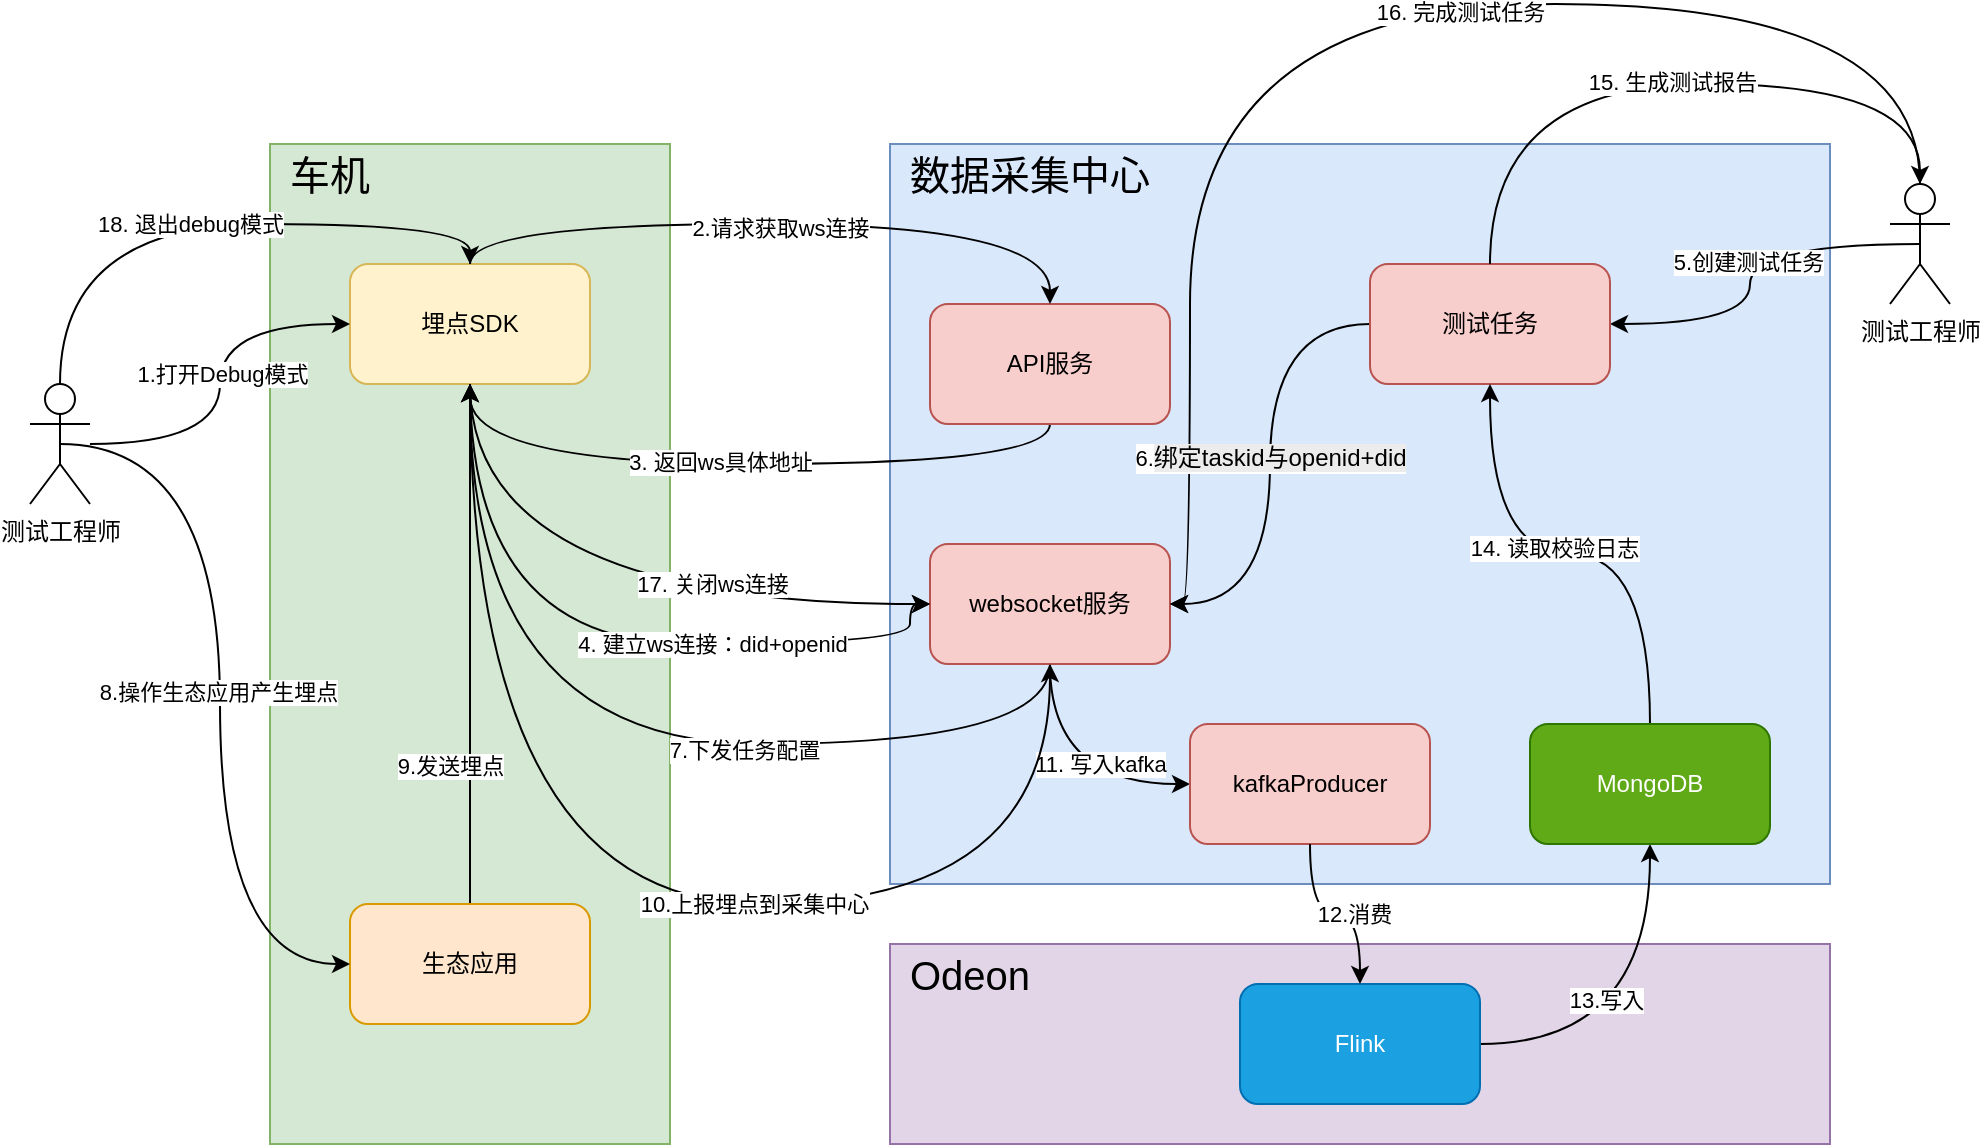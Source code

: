 <mxfile version="27.1.4">
  <diagram name="第 1 页" id="k27V_l-N-1-6e9h-gz-H">
    <mxGraphModel dx="1392" dy="767" grid="1" gridSize="10" guides="1" tooltips="1" connect="1" arrows="1" fold="1" page="1" pageScale="1" pageWidth="827" pageHeight="1169" math="0" shadow="0">
      <root>
        <mxCell id="0" />
        <mxCell id="1" parent="0" />
        <mxCell id="jctt1tN-b0dJctbKbRJ4-1" value="测试工程师" style="shape=umlActor;verticalLabelPosition=bottom;verticalAlign=top;html=1;outlineConnect=0;" parent="1" vertex="1">
          <mxGeometry x="140" y="240" width="30" height="60" as="geometry" />
        </mxCell>
        <mxCell id="jctt1tN-b0dJctbKbRJ4-2" value="" style="rounded=0;whiteSpace=wrap;html=1;fillColor=#d5e8d4;strokeColor=#82b366;" parent="1" vertex="1">
          <mxGeometry x="260" y="120" width="200" height="500" as="geometry" />
        </mxCell>
        <mxCell id="jctt1tN-b0dJctbKbRJ4-5" value="埋点SDK" style="rounded=1;whiteSpace=wrap;html=1;fillColor=#fff2cc;strokeColor=#d6b656;" parent="1" vertex="1">
          <mxGeometry x="300" y="180" width="120" height="60" as="geometry" />
        </mxCell>
        <mxCell id="jctt1tN-b0dJctbKbRJ4-6" value="车机" style="text;html=1;align=center;verticalAlign=middle;whiteSpace=wrap;rounded=0;fontSize=20;" parent="1" vertex="1">
          <mxGeometry x="260" y="120" width="60" height="30" as="geometry" />
        </mxCell>
        <mxCell id="jctt1tN-b0dJctbKbRJ4-7" style="edgeStyle=orthogonalEdgeStyle;rounded=0;orthogonalLoop=1;jettySize=auto;html=1;curved=1;entryX=0;entryY=0.5;entryDx=0;entryDy=0;" parent="1" source="jctt1tN-b0dJctbKbRJ4-1" target="jctt1tN-b0dJctbKbRJ4-5" edge="1">
          <mxGeometry relative="1" as="geometry">
            <mxPoint x="280" y="210" as="targetPoint" />
          </mxGeometry>
        </mxCell>
        <mxCell id="jctt1tN-b0dJctbKbRJ4-8" value="1.打开Debug模式" style="edgeLabel;html=1;align=center;verticalAlign=middle;resizable=0;points=[];" parent="jctt1tN-b0dJctbKbRJ4-7" vertex="1" connectable="0">
          <mxGeometry x="0.059" y="-1" relative="1" as="geometry">
            <mxPoint as="offset" />
          </mxGeometry>
        </mxCell>
        <mxCell id="jctt1tN-b0dJctbKbRJ4-10" value="" style="rounded=0;whiteSpace=wrap;html=1;fillColor=#dae8fc;strokeColor=#6c8ebf;" parent="1" vertex="1">
          <mxGeometry x="570" y="120" width="470" height="370" as="geometry" />
        </mxCell>
        <mxCell id="jctt1tN-b0dJctbKbRJ4-11" value="数据采集中心" style="text;html=1;align=center;verticalAlign=middle;whiteSpace=wrap;rounded=0;fontSize=20;" parent="1" vertex="1">
          <mxGeometry x="570" y="120" width="140" height="30" as="geometry" />
        </mxCell>
        <mxCell id="jctt1tN-b0dJctbKbRJ4-16" style="edgeStyle=orthogonalEdgeStyle;rounded=0;orthogonalLoop=1;jettySize=auto;html=1;entryX=0.5;entryY=1;entryDx=0;entryDy=0;curved=1;exitX=0.5;exitY=1;exitDx=0;exitDy=0;" parent="1" source="jctt1tN-b0dJctbKbRJ4-13" target="jctt1tN-b0dJctbKbRJ4-5" edge="1">
          <mxGeometry relative="1" as="geometry" />
        </mxCell>
        <mxCell id="jctt1tN-b0dJctbKbRJ4-17" value="3. 返回ws具体地址" style="edgeLabel;html=1;align=center;verticalAlign=middle;resizable=0;points=[];" parent="jctt1tN-b0dJctbKbRJ4-16" vertex="1" connectable="0">
          <mxGeometry x="0.057" y="-1" relative="1" as="geometry">
            <mxPoint as="offset" />
          </mxGeometry>
        </mxCell>
        <mxCell id="jctt1tN-b0dJctbKbRJ4-13" value="API服务" style="rounded=1;whiteSpace=wrap;html=1;fillColor=#f8cecc;strokeColor=#b85450;" parent="1" vertex="1">
          <mxGeometry x="590" y="200" width="120" height="60" as="geometry" />
        </mxCell>
        <mxCell id="jctt1tN-b0dJctbKbRJ4-14" style="edgeStyle=orthogonalEdgeStyle;rounded=0;orthogonalLoop=1;jettySize=auto;html=1;exitX=0.5;exitY=0;exitDx=0;exitDy=0;entryX=0.5;entryY=0;entryDx=0;entryDy=0;curved=1;" parent="1" source="jctt1tN-b0dJctbKbRJ4-5" target="jctt1tN-b0dJctbKbRJ4-13" edge="1">
          <mxGeometry relative="1" as="geometry" />
        </mxCell>
        <mxCell id="jctt1tN-b0dJctbKbRJ4-15" value="2.请求获取ws连接" style="edgeLabel;html=1;align=center;verticalAlign=middle;resizable=0;points=[];" parent="jctt1tN-b0dJctbKbRJ4-14" vertex="1" connectable="0">
          <mxGeometry x="-0.042" y="-2" relative="1" as="geometry">
            <mxPoint x="7" as="offset" />
          </mxGeometry>
        </mxCell>
        <mxCell id="jctt1tN-b0dJctbKbRJ4-27" style="edgeStyle=orthogonalEdgeStyle;rounded=0;orthogonalLoop=1;jettySize=auto;html=1;entryX=0.5;entryY=1;entryDx=0;entryDy=0;curved=1;" parent="1" source="jctt1tN-b0dJctbKbRJ4-18" target="jctt1tN-b0dJctbKbRJ4-5" edge="1">
          <mxGeometry relative="1" as="geometry">
            <Array as="points">
              <mxPoint x="650" y="420" />
              <mxPoint x="360" y="420" />
            </Array>
          </mxGeometry>
        </mxCell>
        <mxCell id="jctt1tN-b0dJctbKbRJ4-28" value="7.下发任务配置" style="edgeLabel;html=1;align=center;verticalAlign=middle;resizable=0;points=[];" parent="jctt1tN-b0dJctbKbRJ4-27" vertex="1" connectable="0">
          <mxGeometry x="-0.244" y="3" relative="1" as="geometry">
            <mxPoint as="offset" />
          </mxGeometry>
        </mxCell>
        <mxCell id="jctt1tN-b0dJctbKbRJ4-40" style="edgeStyle=orthogonalEdgeStyle;rounded=0;orthogonalLoop=1;jettySize=auto;html=1;entryX=0;entryY=0.5;entryDx=0;entryDy=0;exitX=0.5;exitY=1;exitDx=0;exitDy=0;curved=1;" parent="1" source="jctt1tN-b0dJctbKbRJ4-18" target="jctt1tN-b0dJctbKbRJ4-39" edge="1">
          <mxGeometry relative="1" as="geometry" />
        </mxCell>
        <mxCell id="jctt1tN-b0dJctbKbRJ4-41" value="11. 写入kafka" style="edgeLabel;html=1;align=center;verticalAlign=middle;resizable=0;points=[];" parent="jctt1tN-b0dJctbKbRJ4-40" vertex="1" connectable="0">
          <mxGeometry x="0.029" y="3" relative="1" as="geometry">
            <mxPoint x="18" y="-7" as="offset" />
          </mxGeometry>
        </mxCell>
        <mxCell id="jctt1tN-b0dJctbKbRJ4-18" value="websocket服务" style="rounded=1;whiteSpace=wrap;html=1;fillColor=#f8cecc;strokeColor=#b85450;" parent="1" vertex="1">
          <mxGeometry x="590" y="320" width="120" height="60" as="geometry" />
        </mxCell>
        <mxCell id="jctt1tN-b0dJctbKbRJ4-19" style="edgeStyle=orthogonalEdgeStyle;rounded=0;orthogonalLoop=1;jettySize=auto;html=1;entryX=0;entryY=0.5;entryDx=0;entryDy=0;curved=1;exitX=0.5;exitY=1;exitDx=0;exitDy=0;" parent="1" source="jctt1tN-b0dJctbKbRJ4-5" target="jctt1tN-b0dJctbKbRJ4-18" edge="1">
          <mxGeometry relative="1" as="geometry">
            <Array as="points">
              <mxPoint x="360" y="370" />
              <mxPoint x="580" y="370" />
              <mxPoint x="580" y="350" />
            </Array>
          </mxGeometry>
        </mxCell>
        <mxCell id="jctt1tN-b0dJctbKbRJ4-20" value="4. 建立ws连接：did+openid" style="edgeLabel;html=1;align=center;verticalAlign=middle;resizable=0;points=[];" parent="jctt1tN-b0dJctbKbRJ4-19" vertex="1" connectable="0">
          <mxGeometry x="0.391" y="11" relative="1" as="geometry">
            <mxPoint x="-14" y="11" as="offset" />
          </mxGeometry>
        </mxCell>
        <mxCell id="jctt1tN-b0dJctbKbRJ4-23" style="edgeStyle=orthogonalEdgeStyle;rounded=0;orthogonalLoop=1;jettySize=auto;html=1;exitX=0.5;exitY=0.5;exitDx=0;exitDy=0;exitPerimeter=0;entryX=1;entryY=0.5;entryDx=0;entryDy=0;curved=1;" parent="1" source="jctt1tN-b0dJctbKbRJ4-21" target="jctt1tN-b0dJctbKbRJ4-22" edge="1">
          <mxGeometry relative="1" as="geometry" />
        </mxCell>
        <mxCell id="jctt1tN-b0dJctbKbRJ4-24" value="5.创建测试任务" style="edgeLabel;html=1;align=center;verticalAlign=middle;resizable=0;points=[];" parent="jctt1tN-b0dJctbKbRJ4-23" vertex="1" connectable="0">
          <mxGeometry x="-0.04" y="-1" relative="1" as="geometry">
            <mxPoint as="offset" />
          </mxGeometry>
        </mxCell>
        <mxCell id="jctt1tN-b0dJctbKbRJ4-57" style="edgeStyle=orthogonalEdgeStyle;rounded=0;orthogonalLoop=1;jettySize=auto;html=1;entryX=1;entryY=0.5;entryDx=0;entryDy=0;curved=1;" parent="1" source="jctt1tN-b0dJctbKbRJ4-21" target="jctt1tN-b0dJctbKbRJ4-18" edge="1">
          <mxGeometry relative="1" as="geometry">
            <Array as="points">
              <mxPoint x="1085" y="50" />
              <mxPoint x="720" y="50" />
              <mxPoint x="720" y="350" />
            </Array>
          </mxGeometry>
        </mxCell>
        <mxCell id="jctt1tN-b0dJctbKbRJ4-58" value="16. 完成测试任务" style="edgeLabel;html=1;align=center;verticalAlign=middle;resizable=0;points=[];" parent="jctt1tN-b0dJctbKbRJ4-57" vertex="1" connectable="0">
          <mxGeometry x="-0.163" y="4" relative="1" as="geometry">
            <mxPoint as="offset" />
          </mxGeometry>
        </mxCell>
        <mxCell id="jctt1tN-b0dJctbKbRJ4-21" value="测试工程师" style="shape=umlActor;verticalLabelPosition=bottom;verticalAlign=top;html=1;outlineConnect=0;" parent="1" vertex="1">
          <mxGeometry x="1070" y="140" width="30" height="60" as="geometry" />
        </mxCell>
        <mxCell id="jctt1tN-b0dJctbKbRJ4-25" style="edgeStyle=orthogonalEdgeStyle;rounded=0;orthogonalLoop=1;jettySize=auto;html=1;entryX=1;entryY=0.5;entryDx=0;entryDy=0;curved=1;" parent="1" source="jctt1tN-b0dJctbKbRJ4-22" target="jctt1tN-b0dJctbKbRJ4-18" edge="1">
          <mxGeometry relative="1" as="geometry" />
        </mxCell>
        <mxCell id="jctt1tN-b0dJctbKbRJ4-26" value="6.&lt;span style=&quot;font-size: 12px; text-wrap-mode: wrap; background-color: rgb(236, 236, 236);&quot;&gt;绑定taskid与openid+did&lt;/span&gt;" style="edgeLabel;html=1;align=center;verticalAlign=middle;resizable=0;points=[];" parent="jctt1tN-b0dJctbKbRJ4-25" vertex="1" connectable="0">
          <mxGeometry x="-0.029" relative="1" as="geometry">
            <mxPoint as="offset" />
          </mxGeometry>
        </mxCell>
        <mxCell id="jctt1tN-b0dJctbKbRJ4-22" value="测试任务" style="rounded=1;whiteSpace=wrap;html=1;fillColor=#f8cecc;strokeColor=#b85450;" parent="1" vertex="1">
          <mxGeometry x="810" y="180" width="120" height="60" as="geometry" />
        </mxCell>
        <mxCell id="jctt1tN-b0dJctbKbRJ4-31" style="edgeStyle=orthogonalEdgeStyle;rounded=0;orthogonalLoop=1;jettySize=auto;html=1;exitX=0.5;exitY=0;exitDx=0;exitDy=0;entryX=0.5;entryY=1;entryDx=0;entryDy=0;" parent="1" source="jctt1tN-b0dJctbKbRJ4-3" target="jctt1tN-b0dJctbKbRJ4-5" edge="1">
          <mxGeometry relative="1" as="geometry" />
        </mxCell>
        <mxCell id="jctt1tN-b0dJctbKbRJ4-32" value="9.发送埋点" style="edgeLabel;html=1;align=center;verticalAlign=middle;resizable=0;points=[];" parent="jctt1tN-b0dJctbKbRJ4-31" vertex="1" connectable="0">
          <mxGeometry x="-0.141" y="2" relative="1" as="geometry">
            <mxPoint x="-8" y="42" as="offset" />
          </mxGeometry>
        </mxCell>
        <mxCell id="jctt1tN-b0dJctbKbRJ4-3" value="生态应用" style="rounded=1;whiteSpace=wrap;html=1;fillColor=#ffe6cc;strokeColor=#d79b00;" parent="1" vertex="1">
          <mxGeometry x="300" y="500" width="120" height="60" as="geometry" />
        </mxCell>
        <mxCell id="jctt1tN-b0dJctbKbRJ4-29" style="edgeStyle=orthogonalEdgeStyle;rounded=0;orthogonalLoop=1;jettySize=auto;html=1;exitX=0.5;exitY=0.5;exitDx=0;exitDy=0;exitPerimeter=0;entryX=0;entryY=0.5;entryDx=0;entryDy=0;curved=1;" parent="1" source="jctt1tN-b0dJctbKbRJ4-1" target="jctt1tN-b0dJctbKbRJ4-3" edge="1">
          <mxGeometry relative="1" as="geometry" />
        </mxCell>
        <mxCell id="jctt1tN-b0dJctbKbRJ4-30" value="8.操作生态应用产生埋点" style="edgeLabel;html=1;align=center;verticalAlign=middle;resizable=0;points=[];" parent="jctt1tN-b0dJctbKbRJ4-29" vertex="1" connectable="0">
          <mxGeometry x="0.006" y="-1" relative="1" as="geometry">
            <mxPoint as="offset" />
          </mxGeometry>
        </mxCell>
        <mxCell id="jctt1tN-b0dJctbKbRJ4-37" style="edgeStyle=orthogonalEdgeStyle;rounded=0;orthogonalLoop=1;jettySize=auto;html=1;entryX=0.5;entryY=1;entryDx=0;entryDy=0;curved=1;" parent="1" source="jctt1tN-b0dJctbKbRJ4-5" target="jctt1tN-b0dJctbKbRJ4-18" edge="1">
          <mxGeometry relative="1" as="geometry">
            <Array as="points">
              <mxPoint x="360" y="500" />
              <mxPoint x="650" y="500" />
            </Array>
          </mxGeometry>
        </mxCell>
        <mxCell id="jctt1tN-b0dJctbKbRJ4-38" value="10.上报埋点到采集中心" style="edgeLabel;html=1;align=center;verticalAlign=middle;resizable=0;points=[];" parent="jctt1tN-b0dJctbKbRJ4-37" vertex="1" connectable="0">
          <mxGeometry x="0.2" relative="1" as="geometry">
            <mxPoint as="offset" />
          </mxGeometry>
        </mxCell>
        <mxCell id="jctt1tN-b0dJctbKbRJ4-39" value="kafkaProducer" style="rounded=1;whiteSpace=wrap;html=1;fillColor=#f8cecc;strokeColor=#b85450;" parent="1" vertex="1">
          <mxGeometry x="720" y="410" width="120" height="60" as="geometry" />
        </mxCell>
        <mxCell id="jctt1tN-b0dJctbKbRJ4-42" value="" style="rounded=0;whiteSpace=wrap;html=1;fillColor=#e1d5e7;strokeColor=#9673a6;" parent="1" vertex="1">
          <mxGeometry x="570" y="520" width="470" height="100" as="geometry" />
        </mxCell>
        <mxCell id="jctt1tN-b0dJctbKbRJ4-43" value="Odeon" style="text;html=1;align=center;verticalAlign=middle;whiteSpace=wrap;rounded=0;fontSize=20;" parent="1" vertex="1">
          <mxGeometry x="580" y="520" width="60" height="30" as="geometry" />
        </mxCell>
        <mxCell id="jctt1tN-b0dJctbKbRJ4-48" style="edgeStyle=orthogonalEdgeStyle;rounded=0;orthogonalLoop=1;jettySize=auto;html=1;exitX=1;exitY=0.5;exitDx=0;exitDy=0;curved=1;" parent="1" source="jctt1tN-b0dJctbKbRJ4-44" target="jctt1tN-b0dJctbKbRJ4-47" edge="1">
          <mxGeometry relative="1" as="geometry" />
        </mxCell>
        <mxCell id="jctt1tN-b0dJctbKbRJ4-49" value="13.写入" style="edgeLabel;html=1;align=center;verticalAlign=middle;resizable=0;points=[];" parent="jctt1tN-b0dJctbKbRJ4-48" vertex="1" connectable="0">
          <mxGeometry x="0.157" y="22" relative="1" as="geometry">
            <mxPoint as="offset" />
          </mxGeometry>
        </mxCell>
        <mxCell id="jctt1tN-b0dJctbKbRJ4-44" value="Flink" style="rounded=1;whiteSpace=wrap;html=1;fillColor=#1ba1e2;fontColor=#ffffff;strokeColor=#006EAF;" parent="1" vertex="1">
          <mxGeometry x="745" y="540" width="120" height="60" as="geometry" />
        </mxCell>
        <mxCell id="jctt1tN-b0dJctbKbRJ4-45" style="edgeStyle=orthogonalEdgeStyle;rounded=0;orthogonalLoop=1;jettySize=auto;html=1;curved=1;" parent="1" source="jctt1tN-b0dJctbKbRJ4-39" target="jctt1tN-b0dJctbKbRJ4-44" edge="1">
          <mxGeometry relative="1" as="geometry" />
        </mxCell>
        <mxCell id="jctt1tN-b0dJctbKbRJ4-46" value="12.消费" style="edgeLabel;html=1;align=center;verticalAlign=middle;resizable=0;points=[];" parent="jctt1tN-b0dJctbKbRJ4-45" vertex="1" connectable="0">
          <mxGeometry x="0.2" relative="1" as="geometry">
            <mxPoint as="offset" />
          </mxGeometry>
        </mxCell>
        <mxCell id="jctt1tN-b0dJctbKbRJ4-50" style="edgeStyle=orthogonalEdgeStyle;rounded=0;orthogonalLoop=1;jettySize=auto;html=1;exitX=0.5;exitY=0;exitDx=0;exitDy=0;entryX=0.5;entryY=1;entryDx=0;entryDy=0;curved=1;" parent="1" source="jctt1tN-b0dJctbKbRJ4-47" target="jctt1tN-b0dJctbKbRJ4-22" edge="1">
          <mxGeometry relative="1" as="geometry" />
        </mxCell>
        <mxCell id="jctt1tN-b0dJctbKbRJ4-51" value="14. 读取校验日志" style="edgeLabel;html=1;align=center;verticalAlign=middle;resizable=0;points=[];" parent="jctt1tN-b0dJctbKbRJ4-50" vertex="1" connectable="0">
          <mxGeometry x="0.064" y="-3" relative="1" as="geometry">
            <mxPoint as="offset" />
          </mxGeometry>
        </mxCell>
        <mxCell id="jctt1tN-b0dJctbKbRJ4-47" value="MongoDB" style="rounded=1;whiteSpace=wrap;html=1;fillColor=#60a917;fontColor=#ffffff;strokeColor=#2D7600;" parent="1" vertex="1">
          <mxGeometry x="890" y="410" width="120" height="60" as="geometry" />
        </mxCell>
        <mxCell id="jctt1tN-b0dJctbKbRJ4-52" style="edgeStyle=orthogonalEdgeStyle;rounded=0;orthogonalLoop=1;jettySize=auto;html=1;entryX=0.5;entryY=0;entryDx=0;entryDy=0;entryPerimeter=0;curved=1;" parent="1" source="jctt1tN-b0dJctbKbRJ4-22" target="jctt1tN-b0dJctbKbRJ4-21" edge="1">
          <mxGeometry relative="1" as="geometry">
            <Array as="points">
              <mxPoint x="870" y="90" />
              <mxPoint x="1085" y="90" />
            </Array>
          </mxGeometry>
        </mxCell>
        <mxCell id="jctt1tN-b0dJctbKbRJ4-53" value="15. 生成测试报告" style="edgeLabel;html=1;align=center;verticalAlign=middle;resizable=0;points=[];" parent="jctt1tN-b0dJctbKbRJ4-52" vertex="1" connectable="0">
          <mxGeometry x="0.02" y="1" relative="1" as="geometry">
            <mxPoint as="offset" />
          </mxGeometry>
        </mxCell>
        <mxCell id="xbL5wuw-89poL4qA_k8h-3" style="edgeStyle=orthogonalEdgeStyle;rounded=0;orthogonalLoop=1;jettySize=auto;html=1;exitX=0.5;exitY=1;exitDx=0;exitDy=0;entryX=0;entryY=0.5;entryDx=0;entryDy=0;curved=1;" edge="1" parent="1" source="jctt1tN-b0dJctbKbRJ4-5" target="jctt1tN-b0dJctbKbRJ4-18">
          <mxGeometry relative="1" as="geometry" />
        </mxCell>
        <mxCell id="xbL5wuw-89poL4qA_k8h-4" value="17. 关闭ws连接" style="edgeLabel;html=1;align=center;verticalAlign=middle;resizable=0;points=[];" vertex="1" connectable="0" parent="xbL5wuw-89poL4qA_k8h-3">
          <mxGeometry x="0.173" y="18" relative="1" as="geometry">
            <mxPoint x="31" y="8" as="offset" />
          </mxGeometry>
        </mxCell>
        <mxCell id="xbL5wuw-89poL4qA_k8h-5" style="edgeStyle=orthogonalEdgeStyle;rounded=0;orthogonalLoop=1;jettySize=auto;html=1;entryX=0.5;entryY=0;entryDx=0;entryDy=0;curved=1;" edge="1" parent="1" source="jctt1tN-b0dJctbKbRJ4-1" target="jctt1tN-b0dJctbKbRJ4-5">
          <mxGeometry relative="1" as="geometry">
            <Array as="points">
              <mxPoint x="155" y="160" />
              <mxPoint x="360" y="160" />
            </Array>
          </mxGeometry>
        </mxCell>
        <mxCell id="xbL5wuw-89poL4qA_k8h-6" value="18. 退出debug模式" style="edgeLabel;html=1;align=center;verticalAlign=middle;resizable=0;points=[];" vertex="1" connectable="0" parent="xbL5wuw-89poL4qA_k8h-5">
          <mxGeometry x="-0.101" y="-5" relative="1" as="geometry">
            <mxPoint x="8" y="-5" as="offset" />
          </mxGeometry>
        </mxCell>
      </root>
    </mxGraphModel>
  </diagram>
</mxfile>
